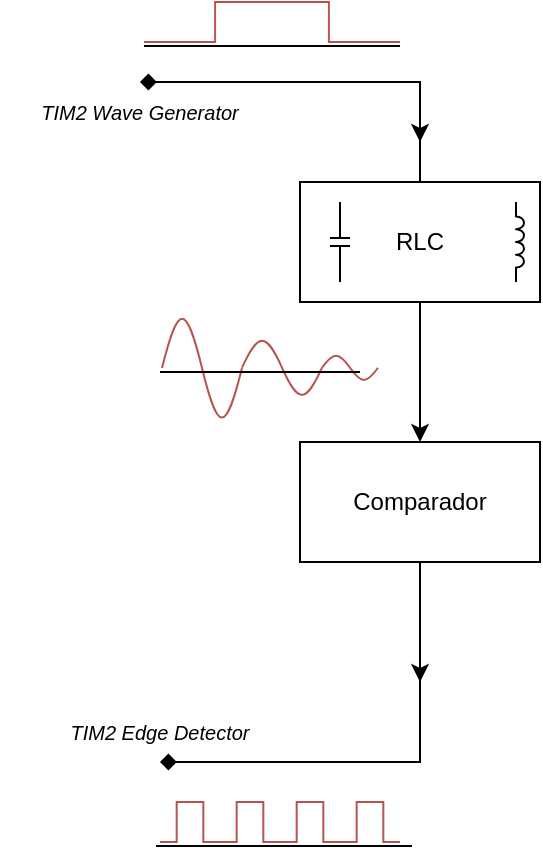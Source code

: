 <mxfile version="15.7.0" type="github">
  <diagram id="hqGkgfw6MOZt2o8de5VF" name="Page-1">
    <mxGraphModel dx="629" dy="839" grid="1" gridSize="10" guides="1" tooltips="1" connect="1" arrows="1" fold="1" page="1" pageScale="1" pageWidth="827" pageHeight="1169" math="0" shadow="0">
      <root>
        <mxCell id="0" />
        <mxCell id="1" parent="0" />
        <mxCell id="81V3bFYnpVTNeKnOiC7m-6" style="edgeStyle=orthogonalEdgeStyle;rounded=0;orthogonalLoop=1;jettySize=auto;html=1;" edge="1" parent="1" source="81V3bFYnpVTNeKnOiC7m-2" target="81V3bFYnpVTNeKnOiC7m-5">
          <mxGeometry relative="1" as="geometry" />
        </mxCell>
        <mxCell id="81V3bFYnpVTNeKnOiC7m-7" style="edgeStyle=orthogonalEdgeStyle;rounded=0;orthogonalLoop=1;jettySize=auto;html=1;endArrow=diamond;endFill=1;" edge="1" parent="1" source="81V3bFYnpVTNeKnOiC7m-2">
          <mxGeometry relative="1" as="geometry">
            <mxPoint x="430" y="120" as="targetPoint" />
            <Array as="points">
              <mxPoint x="570" y="120" />
            </Array>
          </mxGeometry>
        </mxCell>
        <mxCell id="81V3bFYnpVTNeKnOiC7m-2" value="&lt;div&gt;RLC&lt;/div&gt;" style="rounded=0;whiteSpace=wrap;html=1;" vertex="1" parent="1">
          <mxGeometry x="510" y="170" width="120" height="60" as="geometry" />
        </mxCell>
        <mxCell id="81V3bFYnpVTNeKnOiC7m-3" value="" style="pointerEvents=1;verticalLabelPosition=bottom;shadow=0;dashed=0;align=center;html=1;verticalAlign=top;shape=mxgraph.electrical.capacitors.capacitor_1;rotation=90;" vertex="1" parent="1">
          <mxGeometry x="510" y="195" width="40" height="10" as="geometry" />
        </mxCell>
        <mxCell id="81V3bFYnpVTNeKnOiC7m-4" value="" style="pointerEvents=1;verticalLabelPosition=bottom;shadow=0;dashed=0;align=center;html=1;verticalAlign=top;shape=mxgraph.electrical.inductors.inductor_3;rotation=90;" vertex="1" parent="1">
          <mxGeometry x="600" y="198" width="40" height="4" as="geometry" />
        </mxCell>
        <mxCell id="81V3bFYnpVTNeKnOiC7m-9" style="edgeStyle=orthogonalEdgeStyle;rounded=0;orthogonalLoop=1;jettySize=auto;html=1;endArrow=diamond;endFill=1;" edge="1" parent="1" source="81V3bFYnpVTNeKnOiC7m-5">
          <mxGeometry relative="1" as="geometry">
            <mxPoint x="440" y="460" as="targetPoint" />
            <Array as="points">
              <mxPoint x="570" y="460" />
              <mxPoint x="440" y="460" />
            </Array>
          </mxGeometry>
        </mxCell>
        <mxCell id="81V3bFYnpVTNeKnOiC7m-36" style="edgeStyle=orthogonalEdgeStyle;rounded=0;orthogonalLoop=1;jettySize=auto;html=1;fontSize=10;endArrow=classic;endFill=1;" edge="1" parent="1" source="81V3bFYnpVTNeKnOiC7m-5">
          <mxGeometry relative="1" as="geometry">
            <mxPoint x="570" y="420" as="targetPoint" />
          </mxGeometry>
        </mxCell>
        <mxCell id="81V3bFYnpVTNeKnOiC7m-5" value="Comparador" style="rounded=0;whiteSpace=wrap;html=1;" vertex="1" parent="1">
          <mxGeometry x="510" y="300" width="120" height="60" as="geometry" />
        </mxCell>
        <mxCell id="81V3bFYnpVTNeKnOiC7m-16" value="" style="pointerEvents=1;verticalLabelPosition=bottom;shadow=0;dashed=0;align=center;html=1;verticalAlign=top;shape=mxgraph.electrical.waveforms.pulse_1;fillColor=#f8cecc;strokeColor=#b85450;" vertex="1" parent="1">
          <mxGeometry x="432" y="80" width="128" height="20" as="geometry" />
        </mxCell>
        <mxCell id="81V3bFYnpVTNeKnOiC7m-19" value="" style="pointerEvents=1;verticalLabelPosition=bottom;shadow=0;dashed=0;align=center;html=1;verticalAlign=top;shape=mxgraph.electrical.waveforms.sine_wave;fillColor=#f8cecc;strokeColor=#b85450;" vertex="1" parent="1">
          <mxGeometry x="441" y="230" width="40" height="66.18" as="geometry" />
        </mxCell>
        <mxCell id="81V3bFYnpVTNeKnOiC7m-20" value="" style="pointerEvents=1;verticalLabelPosition=bottom;shadow=0;dashed=0;align=center;html=1;verticalAlign=top;shape=mxgraph.electrical.waveforms.sine_wave;fillColor=#f8cecc;strokeColor=#b85450;" vertex="1" parent="1">
          <mxGeometry x="481" y="244.82" width="40" height="36.18" as="geometry" />
        </mxCell>
        <mxCell id="81V3bFYnpVTNeKnOiC7m-21" value="" style="pointerEvents=1;verticalLabelPosition=bottom;shadow=0;dashed=0;align=center;html=1;verticalAlign=top;shape=mxgraph.electrical.waveforms.sine_wave;fillColor=#f8cecc;strokeColor=#b85450;" vertex="1" parent="1">
          <mxGeometry x="521" y="254.82" width="28" height="16.18" as="geometry" />
        </mxCell>
        <mxCell id="81V3bFYnpVTNeKnOiC7m-22" value="" style="pointerEvents=1;verticalLabelPosition=bottom;shadow=0;dashed=0;align=center;html=1;verticalAlign=top;shape=mxgraph.electrical.waveforms.pulse_1;fillColor=#f8cecc;strokeColor=#b85450;" vertex="1" parent="1">
          <mxGeometry x="440" y="480" width="30" height="20" as="geometry" />
        </mxCell>
        <mxCell id="81V3bFYnpVTNeKnOiC7m-23" value="" style="pointerEvents=1;verticalLabelPosition=bottom;shadow=0;dashed=0;align=center;html=1;verticalAlign=top;shape=mxgraph.electrical.waveforms.pulse_1;fillColor=#f8cecc;strokeColor=#b85450;" vertex="1" parent="1">
          <mxGeometry x="470" y="480" width="30" height="20" as="geometry" />
        </mxCell>
        <mxCell id="81V3bFYnpVTNeKnOiC7m-24" value="" style="pointerEvents=1;verticalLabelPosition=bottom;shadow=0;dashed=0;align=center;html=1;verticalAlign=top;shape=mxgraph.electrical.waveforms.pulse_1;fillColor=#f8cecc;strokeColor=#b85450;" vertex="1" parent="1">
          <mxGeometry x="500" y="480" width="30" height="20" as="geometry" />
        </mxCell>
        <mxCell id="81V3bFYnpVTNeKnOiC7m-25" value="" style="pointerEvents=1;verticalLabelPosition=bottom;shadow=0;dashed=0;align=center;html=1;verticalAlign=top;shape=mxgraph.electrical.waveforms.pulse_1;fillColor=#f8cecc;strokeColor=#b85450;" vertex="1" parent="1">
          <mxGeometry x="530" y="480" width="30" height="20" as="geometry" />
        </mxCell>
        <mxCell id="81V3bFYnpVTNeKnOiC7m-31" value="" style="endArrow=none;html=1;strokeWidth=1;rounded=0;" edge="1" parent="1">
          <mxGeometry width="100" relative="1" as="geometry">
            <mxPoint x="440" y="265" as="sourcePoint" />
            <mxPoint x="540" y="265" as="targetPoint" />
          </mxGeometry>
        </mxCell>
        <mxCell id="81V3bFYnpVTNeKnOiC7m-32" value="" style="endArrow=none;html=1;strokeWidth=1;rounded=0;" edge="1" parent="1">
          <mxGeometry width="100" relative="1" as="geometry">
            <mxPoint x="432" y="102" as="sourcePoint" />
            <mxPoint x="560" y="102" as="targetPoint" />
          </mxGeometry>
        </mxCell>
        <mxCell id="81V3bFYnpVTNeKnOiC7m-33" value="" style="endArrow=none;html=1;strokeWidth=1;rounded=0;" edge="1" parent="1">
          <mxGeometry width="100" relative="1" as="geometry">
            <mxPoint x="438" y="502" as="sourcePoint" />
            <mxPoint x="566" y="502" as="targetPoint" />
          </mxGeometry>
        </mxCell>
        <mxCell id="81V3bFYnpVTNeKnOiC7m-37" style="edgeStyle=orthogonalEdgeStyle;rounded=0;orthogonalLoop=1;jettySize=auto;html=1;fontSize=10;endArrow=classic;endFill=1;" edge="1" parent="1" source="81V3bFYnpVTNeKnOiC7m-34">
          <mxGeometry relative="1" as="geometry">
            <mxPoint x="570" y="150" as="targetPoint" />
            <Array as="points">
              <mxPoint x="570" y="120" />
            </Array>
          </mxGeometry>
        </mxCell>
        <mxCell id="81V3bFYnpVTNeKnOiC7m-34" value="&lt;div style=&quot;font-size: 10px&quot;&gt;&lt;i&gt;TIM2 Wave Generator&lt;/i&gt;&lt;br&gt;&lt;/div&gt;" style="text;html=1;strokeColor=none;fillColor=none;align=center;verticalAlign=middle;whiteSpace=wrap;rounded=0;" vertex="1" parent="1">
          <mxGeometry x="360" y="120" width="140" height="30" as="geometry" />
        </mxCell>
        <mxCell id="81V3bFYnpVTNeKnOiC7m-35" value="&lt;div style=&quot;font-size: 10px&quot;&gt;&lt;i&gt;TIM2 Edge Detector&lt;br&gt;&lt;/i&gt;&lt;/div&gt;" style="text;html=1;strokeColor=none;fillColor=none;align=center;verticalAlign=middle;whiteSpace=wrap;rounded=0;" vertex="1" parent="1">
          <mxGeometry x="370" y="430" width="140" height="30" as="geometry" />
        </mxCell>
      </root>
    </mxGraphModel>
  </diagram>
</mxfile>
